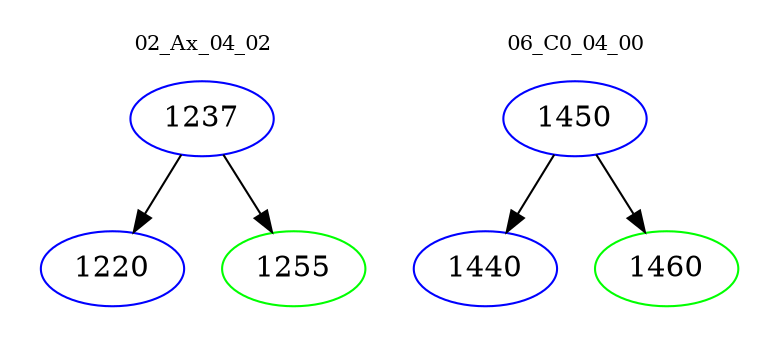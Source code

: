 digraph{
subgraph cluster_0 {
color = white
label = "02_Ax_04_02";
fontsize=10;
T0_1237 [label="1237", color="blue"]
T0_1237 -> T0_1220 [color="black"]
T0_1220 [label="1220", color="blue"]
T0_1237 -> T0_1255 [color="black"]
T0_1255 [label="1255", color="green"]
}
subgraph cluster_1 {
color = white
label = "06_C0_04_00";
fontsize=10;
T1_1450 [label="1450", color="blue"]
T1_1450 -> T1_1440 [color="black"]
T1_1440 [label="1440", color="blue"]
T1_1450 -> T1_1460 [color="black"]
T1_1460 [label="1460", color="green"]
}
}
